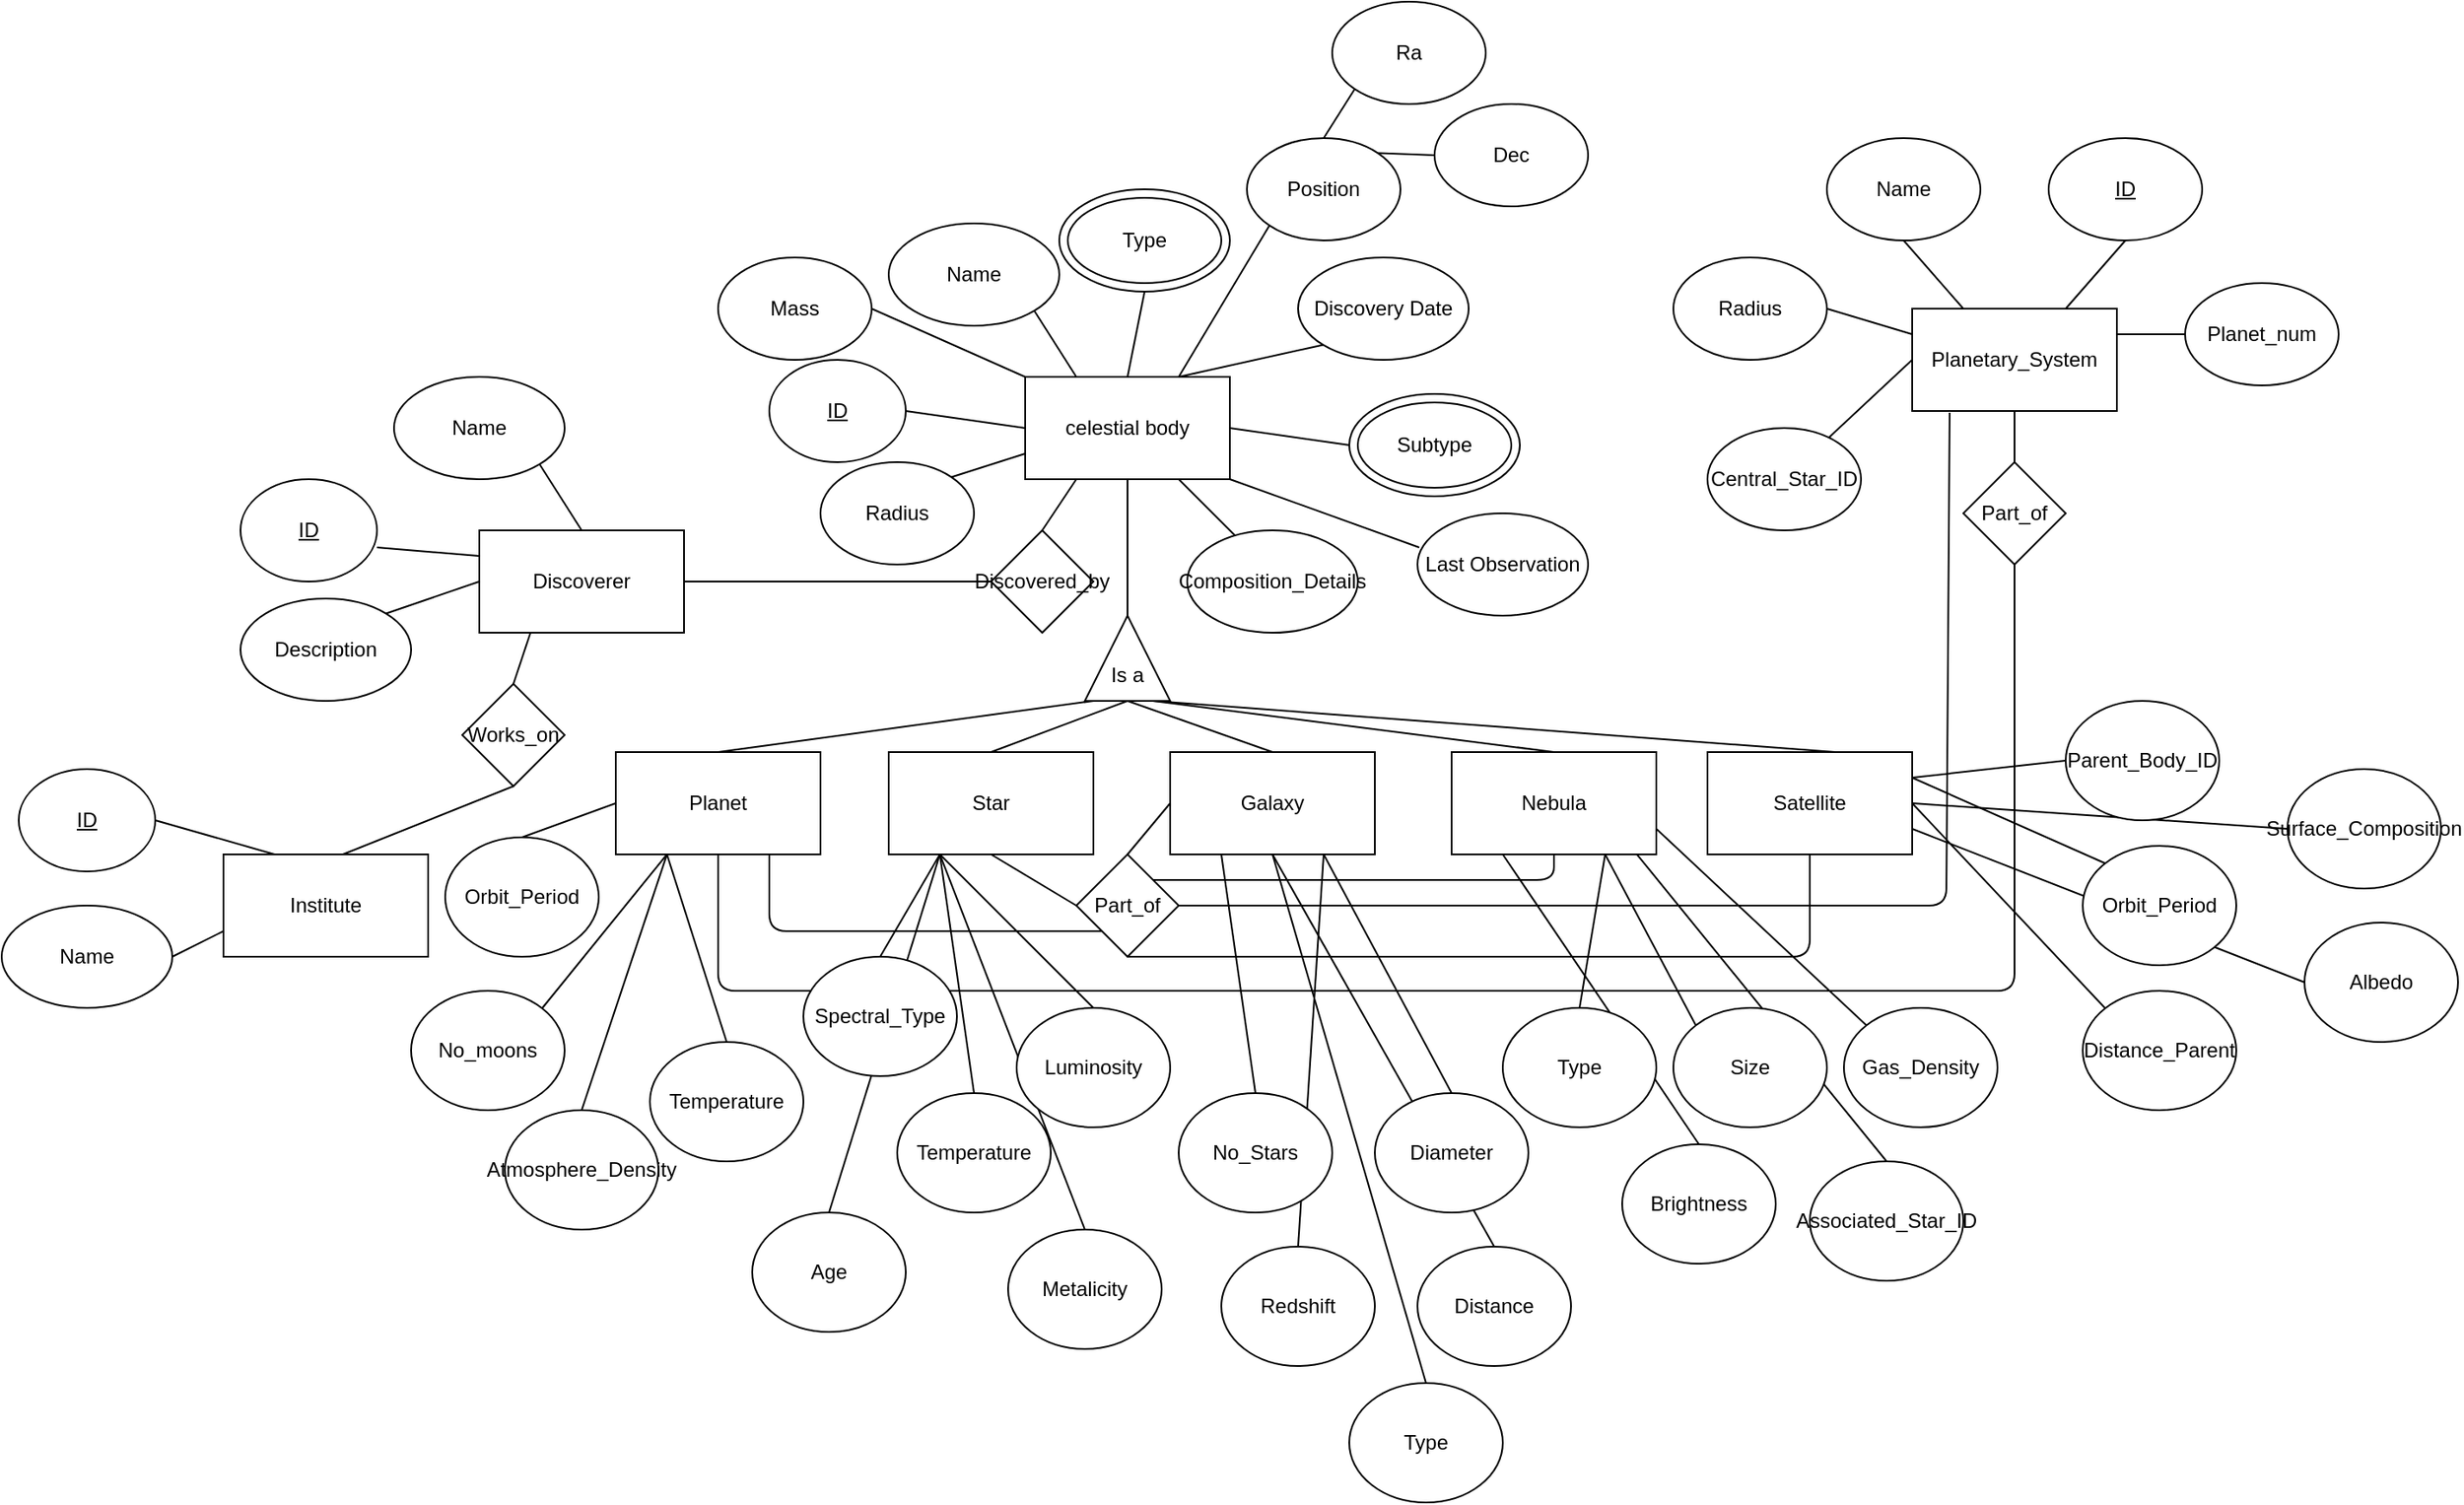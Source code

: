 <mxfile>
    <diagram id="pbv83NekG7_lZf5I87Rf" name="Page-1">
        <mxGraphModel dx="2240" dy="1895" grid="1" gridSize="10" guides="1" tooltips="1" connect="1" arrows="1" fold="1" page="1" pageScale="1" pageWidth="850" pageHeight="1100" math="0" shadow="0">
            <root>
                <mxCell id="0"/>
                <mxCell id="1" parent="0"/>
                <mxCell id="137" value="" style="endArrow=none;html=1;entryX=0.25;entryY=1;entryDx=0;entryDy=0;exitX=0.5;exitY=0;exitDx=0;exitDy=0;" edge="1" parent="1" source="108" target="8">
                    <mxGeometry width="50" height="50" relative="1" as="geometry">
                        <mxPoint x="800" y="550" as="sourcePoint"/>
                        <mxPoint x="470" y="480" as="targetPoint"/>
                    </mxGeometry>
                </mxCell>
                <mxCell id="136" value="" style="endArrow=none;html=1;exitX=1;exitY=0.75;exitDx=0;exitDy=0;entryX=0;entryY=0;entryDx=0;entryDy=0;" edge="1" parent="1" source="8" target="109">
                    <mxGeometry width="50" height="50" relative="1" as="geometry">
                        <mxPoint x="395" y="680" as="sourcePoint"/>
                        <mxPoint x="460" y="470" as="targetPoint"/>
                    </mxGeometry>
                </mxCell>
                <mxCell id="135" value="" style="endArrow=none;html=1;exitX=0.5;exitY=0;exitDx=0;exitDy=0;entryX=0.892;entryY=0.967;entryDx=0;entryDy=0;entryPerimeter=0;" edge="1" parent="1" source="110" target="8">
                    <mxGeometry width="50" height="50" relative="1" as="geometry">
                        <mxPoint x="385" y="670" as="sourcePoint"/>
                        <mxPoint x="450" y="460" as="targetPoint"/>
                    </mxGeometry>
                </mxCell>
                <mxCell id="131" value="" style="endArrow=none;html=1;exitX=1;exitY=0.5;exitDx=0;exitDy=0;entryX=0;entryY=0.5;entryDx=0;entryDy=0;" edge="1" parent="1" source="14" target="114">
                    <mxGeometry width="50" height="50" relative="1" as="geometry">
                        <mxPoint x="345" y="630" as="sourcePoint"/>
                        <mxPoint x="410" y="420" as="targetPoint"/>
                    </mxGeometry>
                </mxCell>
                <mxCell id="132" value="" style="endArrow=none;html=1;exitX=1;exitY=0.75;exitDx=0;exitDy=0;entryX=0;entryY=0.5;entryDx=0;entryDy=0;" edge="1" parent="1" source="14" target="115">
                    <mxGeometry width="50" height="50" relative="1" as="geometry">
                        <mxPoint x="355" y="640" as="sourcePoint"/>
                        <mxPoint x="420" y="430" as="targetPoint"/>
                    </mxGeometry>
                </mxCell>
                <mxCell id="123" value="" style="endArrow=none;html=1;exitX=0.5;exitY=0;exitDx=0;exitDy=0;entryX=0.5;entryY=1;entryDx=0;entryDy=0;" edge="1" parent="1" source="101" target="7">
                    <mxGeometry width="50" height="50" relative="1" as="geometry">
                        <mxPoint x="265" y="550" as="sourcePoint"/>
                        <mxPoint x="330" y="340" as="targetPoint"/>
                    </mxGeometry>
                </mxCell>
                <mxCell id="127" value="" style="endArrow=none;html=1;exitX=0.5;exitY=0;exitDx=0;exitDy=0;entryX=0.5;entryY=1;entryDx=0;entryDy=0;" edge="1" parent="1" source="104" target="7">
                    <mxGeometry width="50" height="50" relative="1" as="geometry">
                        <mxPoint x="305" y="590" as="sourcePoint"/>
                        <mxPoint x="370" y="380" as="targetPoint"/>
                    </mxGeometry>
                </mxCell>
                <mxCell id="126" value="" style="endArrow=none;html=1;exitX=0.5;exitY=0;exitDx=0;exitDy=0;entryX=0.75;entryY=1;entryDx=0;entryDy=0;" edge="1" parent="1" source="105" target="7">
                    <mxGeometry width="50" height="50" relative="1" as="geometry">
                        <mxPoint x="295" y="580" as="sourcePoint"/>
                        <mxPoint x="360" y="370" as="targetPoint"/>
                    </mxGeometry>
                </mxCell>
                <mxCell id="125" value="" style="endArrow=none;html=1;exitX=0.5;exitY=0;exitDx=0;exitDy=0;entryX=0.75;entryY=1;entryDx=0;entryDy=0;" edge="1" parent="1" source="102" target="7">
                    <mxGeometry width="50" height="50" relative="1" as="geometry">
                        <mxPoint x="285" y="570" as="sourcePoint"/>
                        <mxPoint x="350" y="360" as="targetPoint"/>
                    </mxGeometry>
                </mxCell>
                <mxCell id="120" value="" style="endArrow=none;html=1;exitX=0.5;exitY=0;exitDx=0;exitDy=0;entryX=0.25;entryY=1;entryDx=0;entryDy=0;" edge="1" parent="1" source="100" target="6">
                    <mxGeometry width="50" height="50" relative="1" as="geometry">
                        <mxPoint x="255" y="540" as="sourcePoint"/>
                        <mxPoint x="320" y="330" as="targetPoint"/>
                    </mxGeometry>
                </mxCell>
                <mxCell id="119" value="" style="endArrow=none;html=1;exitX=0.5;exitY=0;exitDx=0;exitDy=0;entryX=0.25;entryY=1;entryDx=0;entryDy=0;" edge="1" parent="1" source="99" target="6">
                    <mxGeometry width="50" height="50" relative="1" as="geometry">
                        <mxPoint x="325" y="440" as="sourcePoint"/>
                        <mxPoint x="310" y="330" as="targetPoint"/>
                    </mxGeometry>
                </mxCell>
                <mxCell id="2" value="celestial body" style="rounded=0;whiteSpace=wrap;html=1;" parent="1" vertex="1">
                    <mxGeometry x="360" y="40" width="120" height="60" as="geometry"/>
                </mxCell>
                <mxCell id="3" value="" style="triangle;whiteSpace=wrap;html=1;rotation=-90;" parent="1" vertex="1">
                    <mxGeometry x="395" y="180" width="50" height="50" as="geometry"/>
                </mxCell>
                <mxCell id="4" value="Is a" style="text;html=1;align=center;verticalAlign=middle;whiteSpace=wrap;rounded=0;" parent="1" vertex="1">
                    <mxGeometry x="390" y="200" width="60" height="30" as="geometry"/>
                </mxCell>
                <mxCell id="5" value="" style="endArrow=none;html=1;entryX=0.5;entryY=1;entryDx=0;entryDy=0;exitX=1;exitY=0.5;exitDx=0;exitDy=0;" parent="1" source="3" target="2" edge="1">
                    <mxGeometry width="50" height="50" relative="1" as="geometry">
                        <mxPoint x="400" y="490" as="sourcePoint"/>
                        <mxPoint x="420" y="160" as="targetPoint"/>
                    </mxGeometry>
                </mxCell>
                <mxCell id="6" value="Star" style="rounded=0;whiteSpace=wrap;html=1;" parent="1" vertex="1">
                    <mxGeometry x="280" y="260" width="120" height="60" as="geometry"/>
                </mxCell>
                <mxCell id="7" value="Galaxy" style="rounded=0;whiteSpace=wrap;html=1;" parent="1" vertex="1">
                    <mxGeometry x="445" y="260" width="120" height="60" as="geometry"/>
                </mxCell>
                <mxCell id="8" value="Nebula" style="rounded=0;whiteSpace=wrap;html=1;" parent="1" vertex="1">
                    <mxGeometry x="610" y="260" width="120" height="60" as="geometry"/>
                </mxCell>
                <mxCell id="9" value="Planet" style="rounded=0;whiteSpace=wrap;html=1;" parent="1" vertex="1">
                    <mxGeometry x="120" y="260" width="120" height="60" as="geometry"/>
                </mxCell>
                <mxCell id="10" value="" style="endArrow=none;html=1;exitX=0.5;exitY=0;exitDx=0;exitDy=0;" parent="1" source="9" edge="1">
                    <mxGeometry width="50" height="50" relative="1" as="geometry">
                        <mxPoint x="400" y="210" as="sourcePoint"/>
                        <mxPoint x="400" y="230" as="targetPoint"/>
                    </mxGeometry>
                </mxCell>
                <mxCell id="11" value="" style="endArrow=none;html=1;exitX=0.5;exitY=0;exitDx=0;exitDy=0;entryX=0.5;entryY=1;entryDx=0;entryDy=0;" parent="1" source="6" target="4" edge="1">
                    <mxGeometry width="50" height="50" relative="1" as="geometry">
                        <mxPoint x="190" y="270" as="sourcePoint"/>
                        <mxPoint x="410" y="240" as="targetPoint"/>
                    </mxGeometry>
                </mxCell>
                <mxCell id="12" value="" style="endArrow=none;html=1;exitX=0.5;exitY=0;exitDx=0;exitDy=0;entryX=0.5;entryY=1;entryDx=0;entryDy=0;" parent="1" source="7" target="4" edge="1">
                    <mxGeometry width="50" height="50" relative="1" as="geometry">
                        <mxPoint x="350" y="270" as="sourcePoint"/>
                        <mxPoint x="430" y="240" as="targetPoint"/>
                    </mxGeometry>
                </mxCell>
                <mxCell id="13" value="" style="endArrow=none;html=1;exitX=0.5;exitY=0;exitDx=0;exitDy=0;entryX=0.75;entryY=1;entryDx=0;entryDy=0;" parent="1" source="8" target="4" edge="1">
                    <mxGeometry width="50" height="50" relative="1" as="geometry">
                        <mxPoint x="515" y="270" as="sourcePoint"/>
                        <mxPoint x="445" y="240" as="targetPoint"/>
                    </mxGeometry>
                </mxCell>
                <mxCell id="14" value="Satellite" style="rounded=0;whiteSpace=wrap;html=1;" parent="1" vertex="1">
                    <mxGeometry x="760" y="260" width="120" height="60" as="geometry"/>
                </mxCell>
                <mxCell id="15" value="" style="endArrow=none;html=1;exitX=0.5;exitY=0;exitDx=0;exitDy=0;entryX=0.75;entryY=1;entryDx=0;entryDy=0;" parent="1" target="4" edge="1">
                    <mxGeometry width="50" height="50" relative="1" as="geometry">
                        <mxPoint x="835" y="260" as="sourcePoint"/>
                        <mxPoint x="600" y="230" as="targetPoint"/>
                    </mxGeometry>
                </mxCell>
                <mxCell id="16" value="Name" style="ellipse;whiteSpace=wrap;html=1;" parent="1" vertex="1">
                    <mxGeometry x="280" y="-50" width="100" height="60" as="geometry"/>
                </mxCell>
                <mxCell id="17" value="Type" style="ellipse;whiteSpace=wrap;html=1;" parent="1" vertex="1">
                    <mxGeometry x="380" y="-70" width="100" height="60" as="geometry"/>
                </mxCell>
                <mxCell id="18" value="Discovery Date" style="ellipse;whiteSpace=wrap;html=1;" parent="1" vertex="1">
                    <mxGeometry x="520" y="-30" width="100" height="60" as="geometry"/>
                </mxCell>
                <mxCell id="19" value="&lt;u&gt;ID&lt;/u&gt;" style="ellipse;whiteSpace=wrap;html=1;" parent="1" vertex="1">
                    <mxGeometry x="210" y="30" width="80" height="60" as="geometry"/>
                </mxCell>
                <mxCell id="20" value="" style="endArrow=none;html=1;exitX=0;exitY=0.5;exitDx=0;exitDy=0;entryX=1;entryY=0.5;entryDx=0;entryDy=0;" parent="1" source="2" target="19" edge="1">
                    <mxGeometry width="50" height="50" relative="1" as="geometry">
                        <mxPoint x="190" y="210" as="sourcePoint"/>
                        <mxPoint x="410" y="180" as="targetPoint"/>
                    </mxGeometry>
                </mxCell>
                <mxCell id="21" value="" style="endArrow=none;html=1;exitX=0.25;exitY=0;exitDx=0;exitDy=0;entryX=1;entryY=1;entryDx=0;entryDy=0;" parent="1" source="2" target="16" edge="1">
                    <mxGeometry width="50" height="50" relative="1" as="geometry">
                        <mxPoint x="370" y="80" as="sourcePoint"/>
                        <mxPoint x="330" y="70" as="targetPoint"/>
                    </mxGeometry>
                </mxCell>
                <mxCell id="22" value="" style="endArrow=none;html=1;exitX=0.5;exitY=0;exitDx=0;exitDy=0;entryX=0.5;entryY=1;entryDx=0;entryDy=0;" parent="1" source="2" target="17" edge="1">
                    <mxGeometry width="50" height="50" relative="1" as="geometry">
                        <mxPoint x="400" y="50" as="sourcePoint"/>
                        <mxPoint x="340" y="20" as="targetPoint"/>
                    </mxGeometry>
                </mxCell>
                <mxCell id="23" value="" style="endArrow=none;html=1;exitX=0.75;exitY=0;exitDx=0;exitDy=0;entryX=0;entryY=1;entryDx=0;entryDy=0;" parent="1" source="2" target="18" edge="1">
                    <mxGeometry width="50" height="50" relative="1" as="geometry">
                        <mxPoint x="430" y="50" as="sourcePoint"/>
                        <mxPoint x="460" y="20" as="targetPoint"/>
                    </mxGeometry>
                </mxCell>
                <mxCell id="24" value="Subtype" style="ellipse;whiteSpace=wrap;html=1;" parent="1" vertex="1">
                    <mxGeometry x="550" y="50" width="100" height="60" as="geometry"/>
                </mxCell>
                <mxCell id="25" value="" style="endArrow=none;html=1;exitX=1;exitY=0.5;exitDx=0;exitDy=0;entryX=0;entryY=0.5;entryDx=0;entryDy=0;" parent="1" source="2" target="24" edge="1">
                    <mxGeometry width="50" height="50" relative="1" as="geometry">
                        <mxPoint x="490" y="89.5" as="sourcePoint"/>
                        <mxPoint x="575" y="70.5" as="targetPoint"/>
                    </mxGeometry>
                </mxCell>
                <mxCell id="26" value="Mass" style="ellipse;whiteSpace=wrap;html=1;" parent="1" vertex="1">
                    <mxGeometry x="180" y="-30" width="90" height="60" as="geometry"/>
                </mxCell>
                <mxCell id="27" value="" style="endArrow=none;html=1;exitX=0;exitY=0;exitDx=0;exitDy=0;entryX=1;entryY=0.5;entryDx=0;entryDy=0;" parent="1" source="2" target="26" edge="1">
                    <mxGeometry width="50" height="50" relative="1" as="geometry">
                        <mxPoint x="400" y="50" as="sourcePoint"/>
                        <mxPoint x="375" y="11" as="targetPoint"/>
                    </mxGeometry>
                </mxCell>
                <mxCell id="28" value="Radius" style="ellipse;whiteSpace=wrap;html=1;" parent="1" vertex="1">
                    <mxGeometry x="240" y="90" width="90" height="60" as="geometry"/>
                </mxCell>
                <mxCell id="29" value="" style="endArrow=none;html=1;exitX=0;exitY=0.75;exitDx=0;exitDy=0;entryX=1;entryY=0;entryDx=0;entryDy=0;" parent="1" source="2" target="28" edge="1">
                    <mxGeometry width="50" height="50" relative="1" as="geometry">
                        <mxPoint x="370" y="80" as="sourcePoint"/>
                        <mxPoint x="330" y="70" as="targetPoint"/>
                    </mxGeometry>
                </mxCell>
                <mxCell id="31" value="" style="endArrow=none;html=1;entryX=0.75;entryY=1;entryDx=0;entryDy=0;exitX=0;exitY=0;exitDx=0;exitDy=0;" parent="1" target="2" edge="1">
                    <mxGeometry width="50" height="50" relative="1" as="geometry">
                        <mxPoint x="485" y="135" as="sourcePoint"/>
                        <mxPoint x="430" y="110" as="targetPoint"/>
                    </mxGeometry>
                </mxCell>
                <mxCell id="34" value="Position" style="ellipse;whiteSpace=wrap;html=1;" parent="1" vertex="1">
                    <mxGeometry x="490" y="-100" width="90" height="60" as="geometry"/>
                </mxCell>
                <mxCell id="35" value="" style="endArrow=none;html=1;exitX=0.75;exitY=0;exitDx=0;exitDy=0;entryX=0;entryY=1;entryDx=0;entryDy=0;" parent="1" source="2" target="34" edge="1">
                    <mxGeometry width="50" height="50" relative="1" as="geometry">
                        <mxPoint x="460" y="50" as="sourcePoint"/>
                        <mxPoint x="545" y="31" as="targetPoint"/>
                    </mxGeometry>
                </mxCell>
                <mxCell id="36" value="Dec" style="ellipse;whiteSpace=wrap;html=1;" parent="1" vertex="1">
                    <mxGeometry x="600" y="-120" width="90" height="60" as="geometry"/>
                </mxCell>
                <mxCell id="37" value="Ra" style="ellipse;whiteSpace=wrap;html=1;" parent="1" vertex="1">
                    <mxGeometry x="540" y="-180" width="90" height="60" as="geometry"/>
                </mxCell>
                <mxCell id="38" value="" style="endArrow=none;html=1;exitX=0.5;exitY=0;exitDx=0;exitDy=0;entryX=0;entryY=1;entryDx=0;entryDy=0;" parent="1" source="34" target="37" edge="1">
                    <mxGeometry width="50" height="50" relative="1" as="geometry">
                        <mxPoint x="430" y="50" as="sourcePoint"/>
                        <mxPoint x="440" as="targetPoint"/>
                    </mxGeometry>
                </mxCell>
                <mxCell id="39" value="" style="endArrow=none;html=1;exitX=1;exitY=0;exitDx=0;exitDy=0;entryX=0;entryY=0.5;entryDx=0;entryDy=0;" parent="1" source="34" target="36" edge="1">
                    <mxGeometry width="50" height="50" relative="1" as="geometry">
                        <mxPoint x="545" y="-90" as="sourcePoint"/>
                        <mxPoint x="563" y="-119" as="targetPoint"/>
                    </mxGeometry>
                </mxCell>
                <mxCell id="41" value="" style="ellipse;whiteSpace=wrap;html=1;fillColor=none;" parent="1" vertex="1">
                    <mxGeometry x="385" y="-65" width="90" height="50" as="geometry"/>
                </mxCell>
                <mxCell id="42" value="" style="ellipse;whiteSpace=wrap;html=1;fillColor=none;" parent="1" vertex="1">
                    <mxGeometry x="555" y="55" width="90" height="50" as="geometry"/>
                </mxCell>
                <mxCell id="43" value="Discovered_by" style="rhombus;whiteSpace=wrap;html=1;" parent="1" vertex="1">
                    <mxGeometry x="340" y="130" width="60" height="60" as="geometry"/>
                </mxCell>
                <mxCell id="44" value="" style="endArrow=none;html=1;entryX=0.25;entryY=1;entryDx=0;entryDy=0;exitX=0.5;exitY=0;exitDx=0;exitDy=0;" parent="1" source="43" target="2" edge="1">
                    <mxGeometry width="50" height="50" relative="1" as="geometry">
                        <mxPoint x="495" y="145" as="sourcePoint"/>
                        <mxPoint x="460" y="110" as="targetPoint"/>
                    </mxGeometry>
                </mxCell>
                <mxCell id="45" value="" style="endArrow=none;html=1;entryX=0;entryY=0.5;entryDx=0;entryDy=0;" parent="1" target="43" edge="1">
                    <mxGeometry width="50" height="50" relative="1" as="geometry">
                        <mxPoint x="160" y="160" as="sourcePoint"/>
                        <mxPoint x="400" y="110" as="targetPoint"/>
                    </mxGeometry>
                </mxCell>
                <mxCell id="46" value="Discoverer" style="rounded=0;whiteSpace=wrap;html=1;" parent="1" vertex="1">
                    <mxGeometry x="40" y="130" width="120" height="60" as="geometry"/>
                </mxCell>
                <mxCell id="47" value="Name" style="ellipse;whiteSpace=wrap;html=1;" parent="1" vertex="1">
                    <mxGeometry x="-10" y="40" width="100" height="60" as="geometry"/>
                </mxCell>
                <mxCell id="48" value="&lt;u&gt;ID&lt;/u&gt;" style="ellipse;whiteSpace=wrap;html=1;" parent="1" vertex="1">
                    <mxGeometry x="-100" y="100" width="80" height="60" as="geometry"/>
                </mxCell>
                <mxCell id="49" value="" style="endArrow=none;html=1;entryX=1;entryY=1;entryDx=0;entryDy=0;exitX=0.5;exitY=0;exitDx=0;exitDy=0;" parent="1" source="46" target="47" edge="1">
                    <mxGeometry width="50" height="50" relative="1" as="geometry">
                        <mxPoint x="400" y="150" as="sourcePoint"/>
                        <mxPoint x="450" y="100" as="targetPoint"/>
                    </mxGeometry>
                </mxCell>
                <mxCell id="50" value="" style="endArrow=none;html=1;entryX=1;entryY=0.667;entryDx=0;entryDy=0;exitX=0;exitY=0.25;exitDx=0;exitDy=0;entryPerimeter=0;" parent="1" source="46" target="48" edge="1">
                    <mxGeometry width="50" height="50" relative="1" as="geometry">
                        <mxPoint x="110" y="140" as="sourcePoint"/>
                        <mxPoint x="85" y="101" as="targetPoint"/>
                    </mxGeometry>
                </mxCell>
                <mxCell id="51" value="Description" style="ellipse;whiteSpace=wrap;html=1;" parent="1" vertex="1">
                    <mxGeometry x="-100" y="170" width="100" height="60" as="geometry"/>
                </mxCell>
                <mxCell id="52" value="" style="endArrow=none;html=1;entryX=1;entryY=0;entryDx=0;entryDy=0;exitX=0;exitY=0.5;exitDx=0;exitDy=0;" parent="1" source="46" target="51" edge="1">
                    <mxGeometry width="50" height="50" relative="1" as="geometry">
                        <mxPoint x="50" y="155" as="sourcePoint"/>
                        <mxPoint x="-10" y="150" as="targetPoint"/>
                    </mxGeometry>
                </mxCell>
                <mxCell id="53" value="Works_on" style="rhombus;whiteSpace=wrap;html=1;" parent="1" vertex="1">
                    <mxGeometry x="30" y="220" width="60" height="60" as="geometry"/>
                </mxCell>
                <mxCell id="54" value="" style="endArrow=none;html=1;entryX=0.25;entryY=1;entryDx=0;entryDy=0;exitX=0.5;exitY=0;exitDx=0;exitDy=0;" parent="1" source="53" target="46" edge="1">
                    <mxGeometry width="50" height="50" relative="1" as="geometry">
                        <mxPoint x="110" y="140" as="sourcePoint"/>
                        <mxPoint x="85" y="101" as="targetPoint"/>
                    </mxGeometry>
                </mxCell>
                <mxCell id="55" value="" style="endArrow=none;html=1;entryX=0.5;entryY=1;entryDx=0;entryDy=0;" parent="1" target="53" edge="1">
                    <mxGeometry width="50" height="50" relative="1" as="geometry">
                        <mxPoint x="-40" y="320" as="sourcePoint"/>
                        <mxPoint x="80" y="200" as="targetPoint"/>
                    </mxGeometry>
                </mxCell>
                <mxCell id="56" value="Institute" style="rounded=0;whiteSpace=wrap;html=1;" parent="1" vertex="1">
                    <mxGeometry x="-110" y="320" width="120" height="60" as="geometry"/>
                </mxCell>
                <mxCell id="57" value="Composition_Details" style="ellipse;whiteSpace=wrap;html=1;" parent="1" vertex="1">
                    <mxGeometry x="455" y="130" width="100" height="60" as="geometry"/>
                </mxCell>
                <mxCell id="58" value="&lt;u&gt;ID&lt;/u&gt;" style="ellipse;whiteSpace=wrap;html=1;" parent="1" vertex="1">
                    <mxGeometry x="-230" y="270" width="80" height="60" as="geometry"/>
                </mxCell>
                <mxCell id="59" value="Name" style="ellipse;whiteSpace=wrap;html=1;" parent="1" vertex="1">
                    <mxGeometry x="-240" y="350" width="100" height="60" as="geometry"/>
                </mxCell>
                <mxCell id="60" value="" style="endArrow=none;html=1;entryX=0.25;entryY=0;entryDx=0;entryDy=0;exitX=1;exitY=0.5;exitDx=0;exitDy=0;" parent="1" source="58" target="56" edge="1">
                    <mxGeometry width="50" height="50" relative="1" as="geometry">
                        <mxPoint x="-30" y="330" as="sourcePoint"/>
                        <mxPoint x="70" y="290" as="targetPoint"/>
                    </mxGeometry>
                </mxCell>
                <mxCell id="61" value="" style="endArrow=none;html=1;entryX=0;entryY=0.75;entryDx=0;entryDy=0;exitX=1;exitY=0.5;exitDx=0;exitDy=0;" parent="1" target="56" edge="1">
                    <mxGeometry width="50" height="50" relative="1" as="geometry">
                        <mxPoint x="-140" y="380" as="sourcePoint"/>
                        <mxPoint x="-70" y="400" as="targetPoint"/>
                    </mxGeometry>
                </mxCell>
                <mxCell id="62" value="Last Observation" style="ellipse;whiteSpace=wrap;html=1;" parent="1" vertex="1">
                    <mxGeometry x="590" y="120" width="100" height="60" as="geometry"/>
                </mxCell>
                <mxCell id="63" value="" style="endArrow=none;html=1;exitX=1;exitY=1;exitDx=0;exitDy=0;entryX=0.01;entryY=0.333;entryDx=0;entryDy=0;entryPerimeter=0;" parent="1" source="2" target="62" edge="1">
                    <mxGeometry width="50" height="50" relative="1" as="geometry">
                        <mxPoint x="460" y="50" as="sourcePoint"/>
                        <mxPoint x="545" y="31" as="targetPoint"/>
                    </mxGeometry>
                </mxCell>
                <mxCell id="67" value="Planetary_System" style="rounded=0;whiteSpace=wrap;html=1;" parent="1" vertex="1">
                    <mxGeometry x="880" width="120" height="60" as="geometry"/>
                </mxCell>
                <mxCell id="68" value="Part_of" style="rhombus;whiteSpace=wrap;html=1;" parent="1" vertex="1">
                    <mxGeometry x="910" y="90" width="60" height="60" as="geometry"/>
                </mxCell>
                <mxCell id="69" value="" style="endArrow=none;html=1;entryX=0.5;entryY=1;entryDx=0;entryDy=0;exitX=0.5;exitY=1;exitDx=0;exitDy=0;" parent="1" source="9" target="68" edge="1">
                    <mxGeometry width="50" height="50" relative="1" as="geometry">
                        <mxPoint x="180" y="400" as="sourcePoint"/>
                        <mxPoint x="410" y="240" as="targetPoint"/>
                        <Array as="points">
                            <mxPoint x="180" y="400"/>
                            <mxPoint x="940" y="400"/>
                        </Array>
                    </mxGeometry>
                </mxCell>
                <mxCell id="70" value="" style="endArrow=none;html=1;entryX=0.5;entryY=1;entryDx=0;entryDy=0;exitX=0.5;exitY=0;exitDx=0;exitDy=0;" parent="1" source="68" target="67" edge="1">
                    <mxGeometry width="50" height="50" relative="1" as="geometry">
                        <mxPoint x="170" y="170" as="sourcePoint"/>
                        <mxPoint x="350" y="170" as="targetPoint"/>
                    </mxGeometry>
                </mxCell>
                <mxCell id="71" value="Name" style="ellipse;whiteSpace=wrap;html=1;" parent="1" vertex="1">
                    <mxGeometry x="830" y="-100" width="90" height="60" as="geometry"/>
                </mxCell>
                <mxCell id="72" value="&lt;u&gt;ID&lt;/u&gt;" style="ellipse;whiteSpace=wrap;html=1;" parent="1" vertex="1">
                    <mxGeometry x="960" y="-100" width="90" height="60" as="geometry"/>
                </mxCell>
                <mxCell id="73" value="" style="endArrow=none;html=1;entryX=0.5;entryY=1;entryDx=0;entryDy=0;exitX=0.25;exitY=0;exitDx=0;exitDy=0;" parent="1" source="67" target="71" edge="1">
                    <mxGeometry width="50" height="50" relative="1" as="geometry">
                        <mxPoint x="495" y="145" as="sourcePoint"/>
                        <mxPoint x="460" y="110" as="targetPoint"/>
                    </mxGeometry>
                </mxCell>
                <mxCell id="74" value="" style="endArrow=none;html=1;entryX=0.5;entryY=1;entryDx=0;entryDy=0;exitX=0.75;exitY=0;exitDx=0;exitDy=0;" parent="1" source="67" target="72" edge="1">
                    <mxGeometry width="50" height="50" relative="1" as="geometry">
                        <mxPoint x="920" y="10" as="sourcePoint"/>
                        <mxPoint x="885" y="-30" as="targetPoint"/>
                    </mxGeometry>
                </mxCell>
                <mxCell id="75" value="Radius" style="ellipse;whiteSpace=wrap;html=1;" parent="1" vertex="1">
                    <mxGeometry x="740" y="-30" width="90" height="60" as="geometry"/>
                </mxCell>
                <mxCell id="76" value="" style="endArrow=none;html=1;exitX=0;exitY=0.25;exitDx=0;exitDy=0;entryX=1;entryY=0.5;entryDx=0;entryDy=0;" parent="1" source="67" target="75" edge="1">
                    <mxGeometry width="50" height="50" relative="1" as="geometry">
                        <mxPoint x="370" y="95" as="sourcePoint"/>
                        <mxPoint x="327" y="109" as="targetPoint"/>
                    </mxGeometry>
                </mxCell>
                <mxCell id="77" value="Central_Star_ID" style="ellipse;whiteSpace=wrap;html=1;" parent="1" vertex="1">
                    <mxGeometry x="760" y="70" width="90" height="60" as="geometry"/>
                </mxCell>
                <mxCell id="78" value="" style="endArrow=none;html=1;exitX=0;exitY=0.5;exitDx=0;exitDy=0;" parent="1" source="67" target="77" edge="1">
                    <mxGeometry width="50" height="50" relative="1" as="geometry">
                        <mxPoint x="890" y="25" as="sourcePoint"/>
                        <mxPoint x="840" y="10" as="targetPoint"/>
                    </mxGeometry>
                </mxCell>
                <mxCell id="79" value="Part_of" style="rhombus;whiteSpace=wrap;html=1;" parent="1" vertex="1">
                    <mxGeometry x="390" y="320" width="60" height="60" as="geometry"/>
                </mxCell>
                <mxCell id="80" value="" style="endArrow=none;html=1;entryX=0.183;entryY=1.017;entryDx=0;entryDy=0;entryPerimeter=0;exitX=1;exitY=0.5;exitDx=0;exitDy=0;" parent="1" source="79" target="67" edge="1">
                    <mxGeometry width="50" height="50" relative="1" as="geometry">
                        <mxPoint x="900" y="360" as="sourcePoint"/>
                        <mxPoint x="430" y="240" as="targetPoint"/>
                        <Array as="points">
                            <mxPoint x="900" y="350"/>
                        </Array>
                    </mxGeometry>
                </mxCell>
                <mxCell id="81" value="" style="endArrow=none;html=1;exitX=0.5;exitY=0;exitDx=0;exitDy=0;entryX=0;entryY=0.5;entryDx=0;entryDy=0;" parent="1" source="79" target="7" edge="1">
                    <mxGeometry width="50" height="50" relative="1" as="geometry">
                        <mxPoint x="360" y="280" as="sourcePoint"/>
                        <mxPoint x="440" y="250" as="targetPoint"/>
                    </mxGeometry>
                </mxCell>
                <mxCell id="82" value="" style="endArrow=none;html=1;exitX=0.5;exitY=1;exitDx=0;exitDy=0;entryX=0;entryY=0.5;entryDx=0;entryDy=0;" parent="1" source="6" target="79" edge="1">
                    <mxGeometry width="50" height="50" relative="1" as="geometry">
                        <mxPoint x="370" y="290" as="sourcePoint"/>
                        <mxPoint x="450" y="260" as="targetPoint"/>
                    </mxGeometry>
                </mxCell>
                <mxCell id="83" value="" style="endArrow=none;html=1;exitX=1;exitY=0;exitDx=0;exitDy=0;entryX=0.5;entryY=1;entryDx=0;entryDy=0;" parent="1" source="79" target="8" edge="1">
                    <mxGeometry width="50" height="50" relative="1" as="geometry">
                        <mxPoint x="530" y="350" as="sourcePoint"/>
                        <mxPoint x="610" y="320" as="targetPoint"/>
                        <Array as="points">
                            <mxPoint x="670" y="335"/>
                        </Array>
                    </mxGeometry>
                </mxCell>
                <mxCell id="84" value="" style="endArrow=none;html=1;exitX=0.5;exitY=1;exitDx=0;exitDy=0;entryX=0.5;entryY=1;entryDx=0;entryDy=0;" parent="1" source="79" target="14" edge="1">
                    <mxGeometry width="50" height="50" relative="1" as="geometry">
                        <mxPoint x="390" y="310" as="sourcePoint"/>
                        <mxPoint x="840" y="380" as="targetPoint"/>
                        <Array as="points">
                            <mxPoint x="820" y="380"/>
                        </Array>
                    </mxGeometry>
                </mxCell>
                <mxCell id="85" value="" style="endArrow=none;html=1;exitX=0;exitY=1;exitDx=0;exitDy=0;entryX=0.75;entryY=1;entryDx=0;entryDy=0;" parent="1" source="79" target="9" edge="1">
                    <mxGeometry width="50" height="50" relative="1" as="geometry">
                        <mxPoint x="400" y="320" as="sourcePoint"/>
                        <mxPoint x="210" y="365" as="targetPoint"/>
                        <Array as="points">
                            <mxPoint x="210" y="365"/>
                        </Array>
                    </mxGeometry>
                </mxCell>
                <mxCell id="86" value="Planet_num" style="ellipse;whiteSpace=wrap;html=1;" parent="1" vertex="1">
                    <mxGeometry x="1040" y="-15" width="90" height="60" as="geometry"/>
                </mxCell>
                <mxCell id="87" value="" style="endArrow=none;html=1;exitX=1;exitY=0.25;exitDx=0;exitDy=0;entryX=0;entryY=0.5;entryDx=0;entryDy=0;" parent="1" source="67" target="86" edge="1">
                    <mxGeometry width="50" height="50" relative="1" as="geometry">
                        <mxPoint x="980" y="10" as="sourcePoint"/>
                        <mxPoint x="1040" y="20" as="targetPoint"/>
                    </mxGeometry>
                </mxCell>
                <mxCell id="88" value="Orbit_Period" style="ellipse;whiteSpace=wrap;html=1;" parent="1" vertex="1">
                    <mxGeometry x="20" y="310" width="90" height="70" as="geometry"/>
                </mxCell>
                <mxCell id="89" value="Atmosphere_Density" style="ellipse;whiteSpace=wrap;html=1;" parent="1" vertex="1">
                    <mxGeometry x="55" y="470" width="90" height="70" as="geometry"/>
                </mxCell>
                <mxCell id="90" value="Temperature" style="ellipse;whiteSpace=wrap;html=1;" parent="1" vertex="1">
                    <mxGeometry x="140" y="430" width="90" height="70" as="geometry"/>
                </mxCell>
                <mxCell id="91" value="No_moons" style="ellipse;whiteSpace=wrap;html=1;" parent="1" vertex="1">
                    <mxGeometry y="400" width="90" height="70" as="geometry"/>
                </mxCell>
                <mxCell id="92" value="" style="endArrow=none;html=1;exitX=0;exitY=0.5;exitDx=0;exitDy=0;entryX=0.5;entryY=0;entryDx=0;entryDy=0;" parent="1" source="9" target="88" edge="1">
                    <mxGeometry width="50" height="50" relative="1" as="geometry">
                        <mxPoint x="370" y="80" as="sourcePoint"/>
                        <mxPoint x="300" y="70" as="targetPoint"/>
                    </mxGeometry>
                </mxCell>
                <mxCell id="93" value="" style="endArrow=none;html=1;exitX=0.25;exitY=1;exitDx=0;exitDy=0;entryX=1;entryY=0;entryDx=0;entryDy=0;" parent="1" source="9" target="91" edge="1">
                    <mxGeometry width="50" height="50" relative="1" as="geometry">
                        <mxPoint x="130" y="300" as="sourcePoint"/>
                        <mxPoint x="85" y="325" as="targetPoint"/>
                    </mxGeometry>
                </mxCell>
                <mxCell id="94" value="" style="endArrow=none;html=1;exitX=0.25;exitY=1;exitDx=0;exitDy=0;entryX=0.5;entryY=0;entryDx=0;entryDy=0;" parent="1" source="9" target="89" edge="1">
                    <mxGeometry width="50" height="50" relative="1" as="geometry">
                        <mxPoint x="140" y="310" as="sourcePoint"/>
                        <mxPoint x="95" y="335" as="targetPoint"/>
                    </mxGeometry>
                </mxCell>
                <mxCell id="95" value="" style="endArrow=none;html=1;exitX=0;exitY=0.5;exitDx=0;exitDy=0;entryX=0.5;entryY=0;entryDx=0;entryDy=0;" parent="1" target="90" edge="1">
                    <mxGeometry width="50" height="50" relative="1" as="geometry">
                        <mxPoint x="150" y="320" as="sourcePoint"/>
                        <mxPoint x="105" y="345" as="targetPoint"/>
                    </mxGeometry>
                </mxCell>
                <mxCell id="96" value="Spectral_Type" style="ellipse;whiteSpace=wrap;html=1;" parent="1" vertex="1">
                    <mxGeometry x="230" y="380" width="90" height="70" as="geometry"/>
                </mxCell>
                <mxCell id="97" value="Luminosity" style="ellipse;whiteSpace=wrap;html=1;" parent="1" vertex="1">
                    <mxGeometry x="355" y="410" width="90" height="70" as="geometry"/>
                </mxCell>
                <mxCell id="98" value="Temperature" style="ellipse;whiteSpace=wrap;html=1;" parent="1" vertex="1">
                    <mxGeometry x="285" y="460" width="90" height="70" as="geometry"/>
                </mxCell>
                <mxCell id="99" value="Age" style="ellipse;whiteSpace=wrap;html=1;" parent="1" vertex="1">
                    <mxGeometry x="200" y="530" width="90" height="70" as="geometry"/>
                </mxCell>
                <mxCell id="100" value="Metalicity" style="ellipse;whiteSpace=wrap;html=1;" parent="1" vertex="1">
                    <mxGeometry x="350" y="540" width="90" height="70" as="geometry"/>
                </mxCell>
                <mxCell id="101" value="Type" style="ellipse;whiteSpace=wrap;html=1;" parent="1" vertex="1">
                    <mxGeometry x="550" y="630" width="90" height="70" as="geometry"/>
                </mxCell>
                <mxCell id="102" value="Diameter" style="ellipse;whiteSpace=wrap;html=1;" parent="1" vertex="1">
                    <mxGeometry x="565" y="460" width="90" height="70" as="geometry"/>
                </mxCell>
                <mxCell id="103" value="No_Stars" style="ellipse;whiteSpace=wrap;html=1;" parent="1" vertex="1">
                    <mxGeometry x="450" y="460" width="90" height="70" as="geometry"/>
                </mxCell>
                <mxCell id="104" value="Distance" style="ellipse;whiteSpace=wrap;html=1;" parent="1" vertex="1">
                    <mxGeometry x="590" y="550" width="90" height="70" as="geometry"/>
                </mxCell>
                <mxCell id="105" value="Redshift" style="ellipse;whiteSpace=wrap;html=1;" parent="1" vertex="1">
                    <mxGeometry x="475" y="550" width="90" height="70" as="geometry"/>
                </mxCell>
                <mxCell id="106" value="Type" style="ellipse;whiteSpace=wrap;html=1;" parent="1" vertex="1">
                    <mxGeometry x="640" y="410" width="90" height="70" as="geometry"/>
                </mxCell>
                <mxCell id="107" value="Size" style="ellipse;whiteSpace=wrap;html=1;" parent="1" vertex="1">
                    <mxGeometry x="740" y="410" width="90" height="70" as="geometry"/>
                </mxCell>
                <mxCell id="108" value="Brightness" style="ellipse;whiteSpace=wrap;html=1;" parent="1" vertex="1">
                    <mxGeometry x="710" y="490" width="90" height="70" as="geometry"/>
                </mxCell>
                <mxCell id="109" value="Gas_Density" style="ellipse;whiteSpace=wrap;html=1;" parent="1" vertex="1">
                    <mxGeometry x="840" y="410" width="90" height="70" as="geometry"/>
                </mxCell>
                <mxCell id="110" value="Associated_Star_ID" style="ellipse;whiteSpace=wrap;html=1;" parent="1" vertex="1">
                    <mxGeometry x="820" y="500" width="90" height="70" as="geometry"/>
                </mxCell>
                <mxCell id="111" value="Parent_Body_ID" style="ellipse;whiteSpace=wrap;html=1;" parent="1" vertex="1">
                    <mxGeometry x="970" y="230" width="90" height="70" as="geometry"/>
                </mxCell>
                <mxCell id="112" value="Orbit_Period" style="ellipse;whiteSpace=wrap;html=1;" parent="1" vertex="1">
                    <mxGeometry x="980" y="315" width="90" height="70" as="geometry"/>
                </mxCell>
                <mxCell id="113" value="Distance_Parent" style="ellipse;whiteSpace=wrap;html=1;" parent="1" vertex="1">
                    <mxGeometry x="980" y="400" width="90" height="70" as="geometry"/>
                </mxCell>
                <mxCell id="114" value="Surface_Composition" style="ellipse;whiteSpace=wrap;html=1;" parent="1" vertex="1">
                    <mxGeometry x="1100" y="270" width="90" height="70" as="geometry"/>
                </mxCell>
                <mxCell id="115" value="Albedo" style="ellipse;whiteSpace=wrap;html=1;" parent="1" vertex="1">
                    <mxGeometry x="1110" y="360" width="90" height="70" as="geometry"/>
                </mxCell>
                <mxCell id="116" value="" style="endArrow=none;html=1;exitX=0.5;exitY=0;exitDx=0;exitDy=0;entryX=0.25;entryY=1;entryDx=0;entryDy=0;" edge="1" parent="1" source="96" target="6">
                    <mxGeometry width="50" height="50" relative="1" as="geometry">
                        <mxPoint x="190" y="270" as="sourcePoint"/>
                        <mxPoint x="300" y="330" as="targetPoint"/>
                    </mxGeometry>
                </mxCell>
                <mxCell id="117" value="" style="endArrow=none;html=1;exitX=0.5;exitY=0;exitDx=0;exitDy=0;entryX=0.25;entryY=1;entryDx=0;entryDy=0;" edge="1" parent="1" source="97" target="6">
                    <mxGeometry width="50" height="50" relative="1" as="geometry">
                        <mxPoint x="305" y="420" as="sourcePoint"/>
                        <mxPoint x="320" y="330" as="targetPoint"/>
                    </mxGeometry>
                </mxCell>
                <mxCell id="118" value="" style="endArrow=none;html=1;exitX=0.5;exitY=0;exitDx=0;exitDy=0;entryX=0.25;entryY=1;entryDx=0;entryDy=0;" edge="1" parent="1" source="98" target="6">
                    <mxGeometry width="50" height="50" relative="1" as="geometry">
                        <mxPoint x="315" y="430" as="sourcePoint"/>
                        <mxPoint x="330" y="340" as="targetPoint"/>
                    </mxGeometry>
                </mxCell>
                <mxCell id="124" value="" style="endArrow=none;html=1;exitX=0.5;exitY=0;exitDx=0;exitDy=0;entryX=0.25;entryY=1;entryDx=0;entryDy=0;" edge="1" parent="1" source="103" target="7">
                    <mxGeometry width="50" height="50" relative="1" as="geometry">
                        <mxPoint x="275" y="560" as="sourcePoint"/>
                        <mxPoint x="340" y="350" as="targetPoint"/>
                    </mxGeometry>
                </mxCell>
                <mxCell id="128" value="" style="endArrow=none;html=1;exitX=1;exitY=0.25;exitDx=0;exitDy=0;entryX=0;entryY=0.5;entryDx=0;entryDy=0;" edge="1" parent="1" source="14" target="111">
                    <mxGeometry width="50" height="50" relative="1" as="geometry">
                        <mxPoint x="315" y="600" as="sourcePoint"/>
                        <mxPoint x="380" y="390" as="targetPoint"/>
                    </mxGeometry>
                </mxCell>
                <mxCell id="129" value="" style="endArrow=none;html=1;exitX=1;exitY=0.25;exitDx=0;exitDy=0;entryX=0;entryY=0;entryDx=0;entryDy=0;" edge="1" parent="1" source="14" target="112">
                    <mxGeometry width="50" height="50" relative="1" as="geometry">
                        <mxPoint x="325" y="610" as="sourcePoint"/>
                        <mxPoint x="390" y="400" as="targetPoint"/>
                    </mxGeometry>
                </mxCell>
                <mxCell id="130" value="" style="endArrow=none;html=1;exitX=1;exitY=0.5;exitDx=0;exitDy=0;entryX=0;entryY=0;entryDx=0;entryDy=0;" edge="1" parent="1" source="14" target="113">
                    <mxGeometry width="50" height="50" relative="1" as="geometry">
                        <mxPoint x="335" y="620" as="sourcePoint"/>
                        <mxPoint x="400" y="410" as="targetPoint"/>
                    </mxGeometry>
                </mxCell>
                <mxCell id="133" value="" style="endArrow=none;html=1;exitX=0.5;exitY=0;exitDx=0;exitDy=0;entryX=0.75;entryY=1;entryDx=0;entryDy=0;" edge="1" parent="1" source="106" target="8">
                    <mxGeometry width="50" height="50" relative="1" as="geometry">
                        <mxPoint x="365" y="650" as="sourcePoint"/>
                        <mxPoint x="430" y="440" as="targetPoint"/>
                    </mxGeometry>
                </mxCell>
                <mxCell id="134" value="" style="endArrow=none;html=1;exitX=0;exitY=0;exitDx=0;exitDy=0;entryX=0.75;entryY=1;entryDx=0;entryDy=0;" edge="1" parent="1" source="107" target="8">
                    <mxGeometry width="50" height="50" relative="1" as="geometry">
                        <mxPoint x="375" y="660" as="sourcePoint"/>
                        <mxPoint x="440" y="450" as="targetPoint"/>
                    </mxGeometry>
                </mxCell>
            </root>
        </mxGraphModel>
    </diagram>
</mxfile>